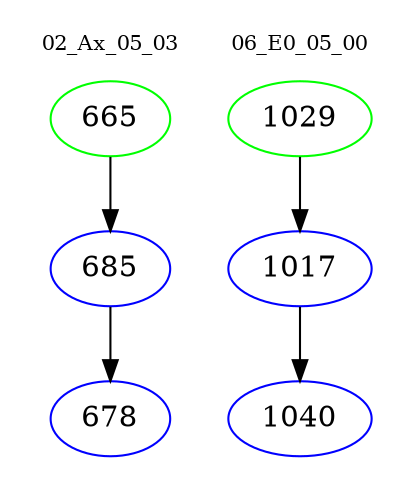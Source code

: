 digraph{
subgraph cluster_0 {
color = white
label = "02_Ax_05_03";
fontsize=10;
T0_665 [label="665", color="green"]
T0_665 -> T0_685 [color="black"]
T0_685 [label="685", color="blue"]
T0_685 -> T0_678 [color="black"]
T0_678 [label="678", color="blue"]
}
subgraph cluster_1 {
color = white
label = "06_E0_05_00";
fontsize=10;
T1_1029 [label="1029", color="green"]
T1_1029 -> T1_1017 [color="black"]
T1_1017 [label="1017", color="blue"]
T1_1017 -> T1_1040 [color="black"]
T1_1040 [label="1040", color="blue"]
}
}
